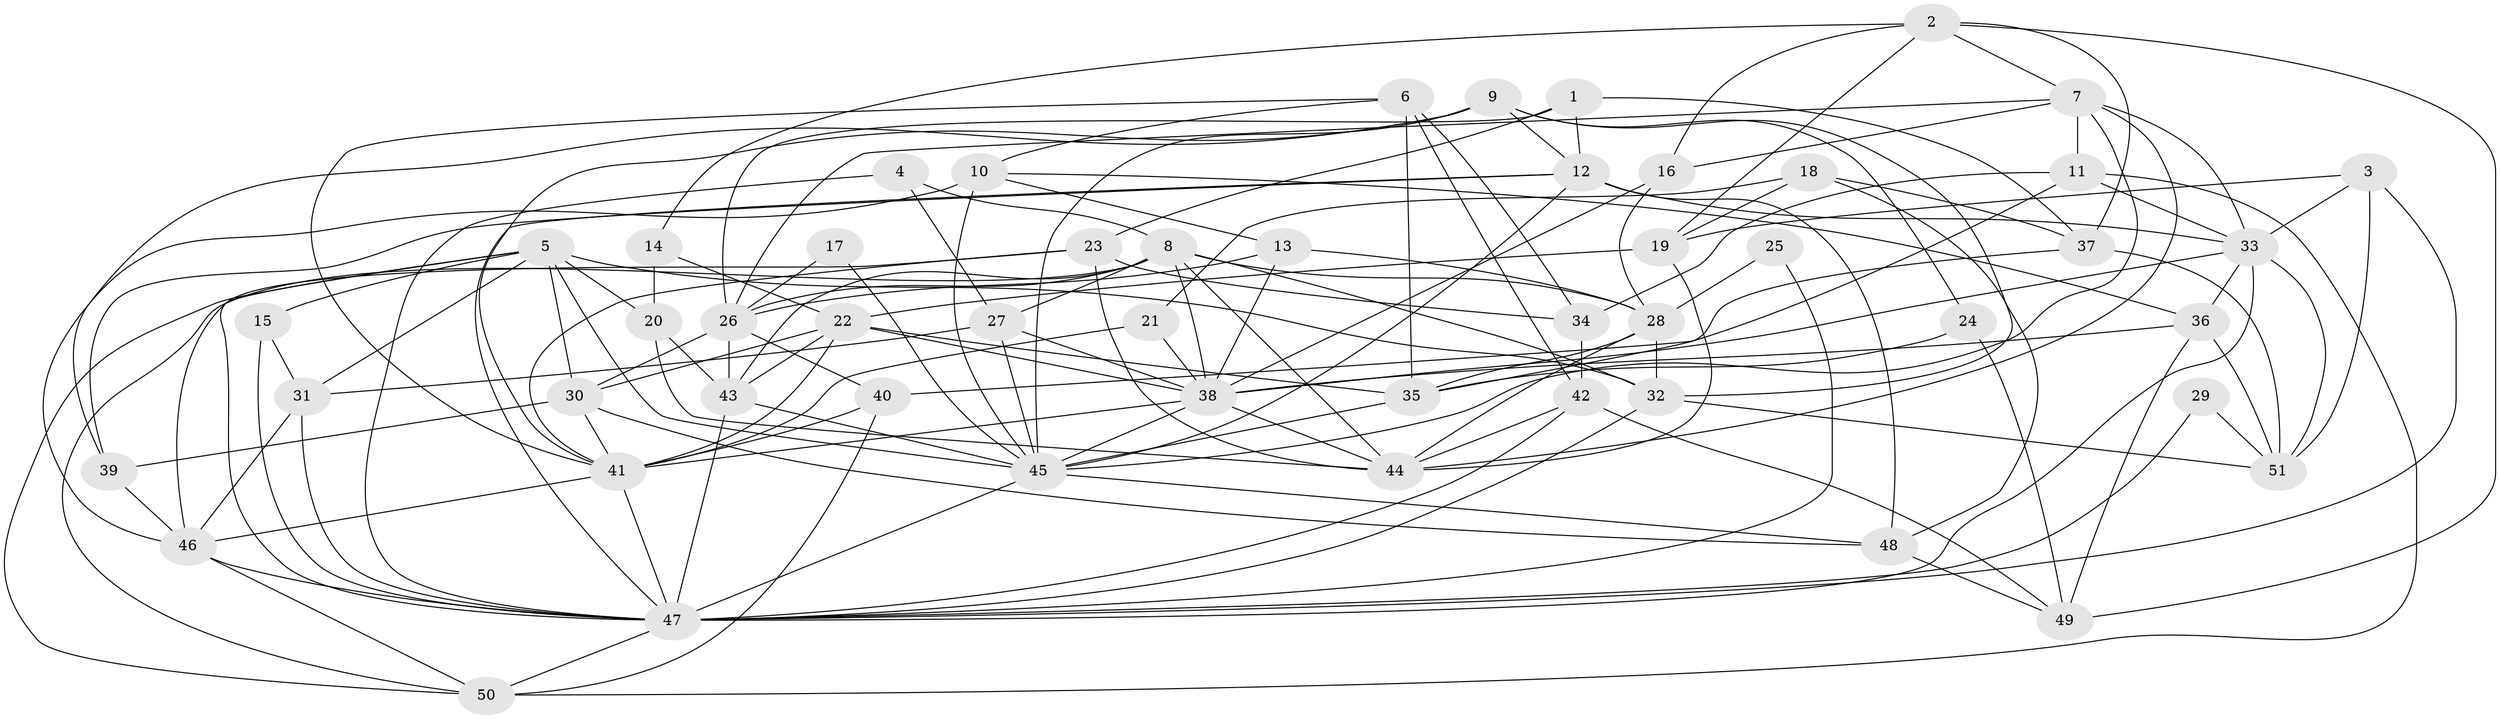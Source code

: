 // original degree distribution, {4: 0.3235294117647059, 3: 0.28431372549019607, 5: 0.1568627450980392, 6: 0.10784313725490197, 2: 0.09803921568627451, 7: 0.00980392156862745, 8: 0.0196078431372549}
// Generated by graph-tools (version 1.1) at 2025/50/03/09/25 03:50:04]
// undirected, 51 vertices, 145 edges
graph export_dot {
graph [start="1"]
  node [color=gray90,style=filled];
  1;
  2;
  3;
  4;
  5;
  6;
  7;
  8;
  9;
  10;
  11;
  12;
  13;
  14;
  15;
  16;
  17;
  18;
  19;
  20;
  21;
  22;
  23;
  24;
  25;
  26;
  27;
  28;
  29;
  30;
  31;
  32;
  33;
  34;
  35;
  36;
  37;
  38;
  39;
  40;
  41;
  42;
  43;
  44;
  45;
  46;
  47;
  48;
  49;
  50;
  51;
  1 -- 12 [weight=1.0];
  1 -- 23 [weight=1.0];
  1 -- 26 [weight=1.0];
  1 -- 37 [weight=1.0];
  2 -- 7 [weight=1.0];
  2 -- 14 [weight=1.0];
  2 -- 16 [weight=1.0];
  2 -- 19 [weight=1.0];
  2 -- 37 [weight=1.0];
  2 -- 49 [weight=1.0];
  3 -- 19 [weight=1.0];
  3 -- 33 [weight=1.0];
  3 -- 47 [weight=1.0];
  3 -- 51 [weight=1.0];
  4 -- 8 [weight=1.0];
  4 -- 27 [weight=1.0];
  4 -- 47 [weight=1.0];
  5 -- 15 [weight=1.0];
  5 -- 20 [weight=1.0];
  5 -- 30 [weight=1.0];
  5 -- 31 [weight=1.0];
  5 -- 32 [weight=1.0];
  5 -- 45 [weight=1.0];
  5 -- 47 [weight=1.0];
  5 -- 50 [weight=1.0];
  6 -- 10 [weight=1.0];
  6 -- 34 [weight=1.0];
  6 -- 35 [weight=1.0];
  6 -- 41 [weight=1.0];
  6 -- 42 [weight=1.0];
  7 -- 11 [weight=1.0];
  7 -- 16 [weight=1.0];
  7 -- 26 [weight=1.0];
  7 -- 33 [weight=1.0];
  7 -- 44 [weight=1.0];
  7 -- 45 [weight=1.0];
  8 -- 26 [weight=1.0];
  8 -- 27 [weight=1.0];
  8 -- 28 [weight=1.0];
  8 -- 32 [weight=1.0];
  8 -- 38 [weight=1.0];
  8 -- 43 [weight=1.0];
  8 -- 44 [weight=1.0];
  8 -- 50 [weight=1.0];
  9 -- 12 [weight=1.0];
  9 -- 24 [weight=1.0];
  9 -- 32 [weight=1.0];
  9 -- 39 [weight=1.0];
  9 -- 41 [weight=1.0];
  9 -- 45 [weight=1.0];
  10 -- 13 [weight=1.0];
  10 -- 36 [weight=1.0];
  10 -- 45 [weight=1.0];
  10 -- 46 [weight=1.0];
  11 -- 33 [weight=1.0];
  11 -- 34 [weight=1.0];
  11 -- 35 [weight=1.0];
  11 -- 50 [weight=1.0];
  12 -- 33 [weight=1.0];
  12 -- 39 [weight=1.0];
  12 -- 45 [weight=1.0];
  12 -- 47 [weight=1.0];
  12 -- 48 [weight=1.0];
  13 -- 26 [weight=1.0];
  13 -- 28 [weight=1.0];
  13 -- 38 [weight=1.0];
  14 -- 20 [weight=1.0];
  14 -- 22 [weight=1.0];
  15 -- 31 [weight=1.0];
  15 -- 47 [weight=1.0];
  16 -- 28 [weight=1.0];
  16 -- 38 [weight=1.0];
  17 -- 26 [weight=1.0];
  17 -- 45 [weight=1.0];
  18 -- 19 [weight=1.0];
  18 -- 21 [weight=1.0];
  18 -- 37 [weight=1.0];
  18 -- 48 [weight=1.0];
  19 -- 22 [weight=1.0];
  19 -- 44 [weight=1.0];
  20 -- 43 [weight=1.0];
  20 -- 44 [weight=1.0];
  21 -- 38 [weight=1.0];
  21 -- 41 [weight=1.0];
  22 -- 30 [weight=1.0];
  22 -- 35 [weight=1.0];
  22 -- 38 [weight=1.0];
  22 -- 41 [weight=1.0];
  22 -- 43 [weight=1.0];
  23 -- 34 [weight=1.0];
  23 -- 41 [weight=1.0];
  23 -- 44 [weight=1.0];
  23 -- 46 [weight=1.0];
  24 -- 35 [weight=1.0];
  24 -- 49 [weight=1.0];
  25 -- 28 [weight=1.0];
  25 -- 47 [weight=1.0];
  26 -- 30 [weight=2.0];
  26 -- 40 [weight=1.0];
  26 -- 43 [weight=1.0];
  27 -- 31 [weight=1.0];
  27 -- 38 [weight=1.0];
  27 -- 45 [weight=1.0];
  28 -- 32 [weight=1.0];
  28 -- 35 [weight=1.0];
  28 -- 44 [weight=1.0];
  29 -- 47 [weight=1.0];
  29 -- 51 [weight=1.0];
  30 -- 39 [weight=1.0];
  30 -- 41 [weight=1.0];
  30 -- 48 [weight=1.0];
  31 -- 46 [weight=1.0];
  31 -- 47 [weight=1.0];
  32 -- 47 [weight=1.0];
  32 -- 51 [weight=1.0];
  33 -- 36 [weight=1.0];
  33 -- 38 [weight=1.0];
  33 -- 47 [weight=1.0];
  33 -- 51 [weight=1.0];
  34 -- 42 [weight=1.0];
  35 -- 45 [weight=1.0];
  36 -- 38 [weight=1.0];
  36 -- 49 [weight=1.0];
  36 -- 51 [weight=1.0];
  37 -- 40 [weight=1.0];
  37 -- 51 [weight=1.0];
  38 -- 41 [weight=1.0];
  38 -- 44 [weight=1.0];
  38 -- 45 [weight=1.0];
  39 -- 46 [weight=1.0];
  40 -- 41 [weight=1.0];
  40 -- 50 [weight=1.0];
  41 -- 46 [weight=1.0];
  41 -- 47 [weight=1.0];
  42 -- 44 [weight=1.0];
  42 -- 47 [weight=1.0];
  42 -- 49 [weight=1.0];
  43 -- 45 [weight=1.0];
  43 -- 47 [weight=1.0];
  45 -- 47 [weight=1.0];
  45 -- 48 [weight=1.0];
  46 -- 47 [weight=1.0];
  46 -- 50 [weight=1.0];
  47 -- 50 [weight=1.0];
  48 -- 49 [weight=1.0];
}
